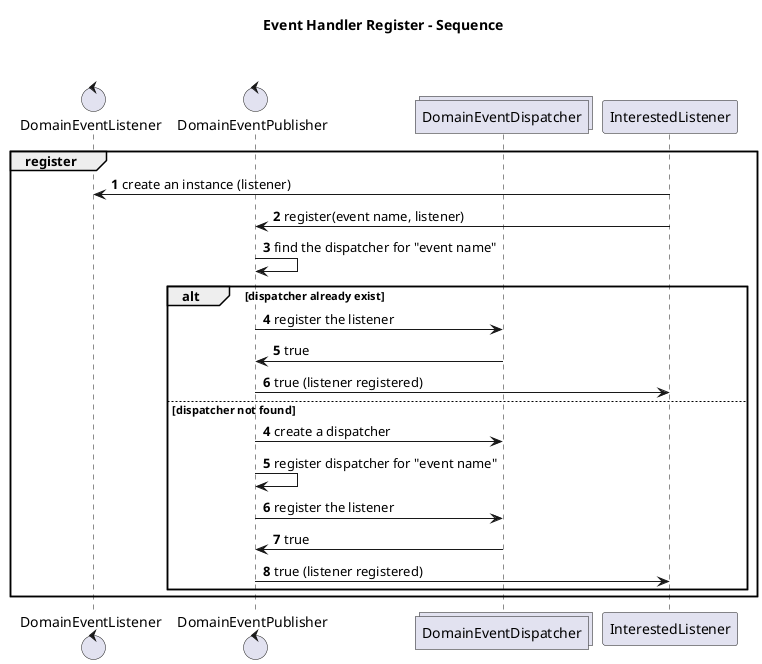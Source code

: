 @startuml

autonumber

control DomainEventListener
control DomainEventPublisher
collections DomainEventDispatcher

group register

    InterestedListener -> DomainEventListener : create an instance (listener)
    InterestedListener -> DomainEventPublisher : register(event name, listener)

    DomainEventPublisher -> DomainEventPublisher : find the dispatcher for "event name"
    alt dispatcher already exist
        DomainEventPublisher -> DomainEventDispatcher : register the listener
        DomainEventDispatcher -> DomainEventPublisher : true
        DomainEventPublisher -> InterestedListener : true (listener registered)
    else dispatcher not found
        autonumber 4
        DomainEventPublisher -> DomainEventDispatcher : create a dispatcher
        DomainEventPublisher -> DomainEventPublisher : register dispatcher for "event name"
        DomainEventPublisher -> DomainEventDispatcher : register the listener
        DomainEventDispatcher -> DomainEventPublisher : true
        DomainEventPublisher -> InterestedListener : true (listener registered)
    end
end

title Event Handler Register - Sequence\n\n
@enduml
